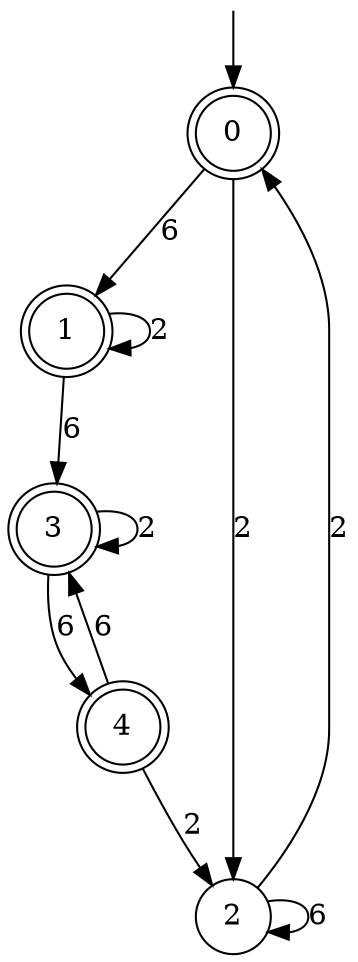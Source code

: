 digraph g {

	s0 [shape="doublecircle" label="0"];
	s1 [shape="doublecircle" label="1"];
	s2 [shape="circle" label="2"];
	s3 [shape="doublecircle" label="3"];
	s4 [shape="doublecircle" label="4"];
	s0 -> s1 [label="6"];
	s0 -> s2 [label="2"];
	s1 -> s3 [label="6"];
	s1 -> s1 [label="2"];
	s2 -> s2 [label="6"];
	s2 -> s0 [label="2"];
	s3 -> s4 [label="6"];
	s3 -> s3 [label="2"];
	s4 -> s3 [label="6"];
	s4 -> s2 [label="2"];

__start0 [label="" shape="none" width="0" height="0"];
__start0 -> s0;

}
